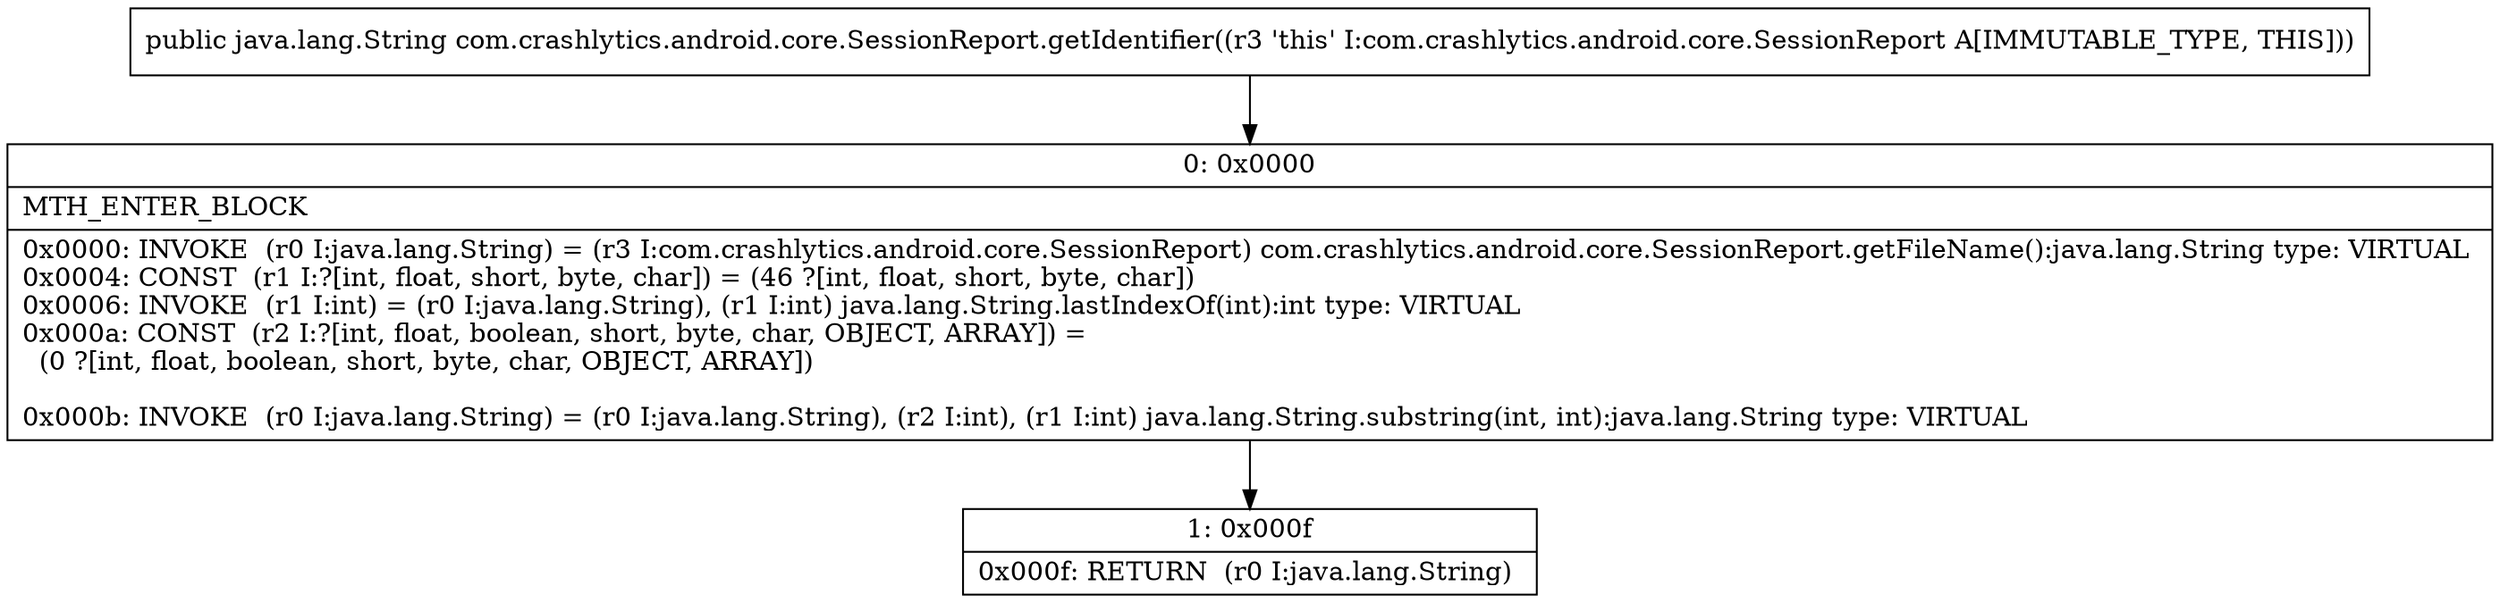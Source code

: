 digraph "CFG forcom.crashlytics.android.core.SessionReport.getIdentifier()Ljava\/lang\/String;" {
Node_0 [shape=record,label="{0\:\ 0x0000|MTH_ENTER_BLOCK\l|0x0000: INVOKE  (r0 I:java.lang.String) = (r3 I:com.crashlytics.android.core.SessionReport) com.crashlytics.android.core.SessionReport.getFileName():java.lang.String type: VIRTUAL \l0x0004: CONST  (r1 I:?[int, float, short, byte, char]) = (46 ?[int, float, short, byte, char]) \l0x0006: INVOKE  (r1 I:int) = (r0 I:java.lang.String), (r1 I:int) java.lang.String.lastIndexOf(int):int type: VIRTUAL \l0x000a: CONST  (r2 I:?[int, float, boolean, short, byte, char, OBJECT, ARRAY]) = \l  (0 ?[int, float, boolean, short, byte, char, OBJECT, ARRAY])\l \l0x000b: INVOKE  (r0 I:java.lang.String) = (r0 I:java.lang.String), (r2 I:int), (r1 I:int) java.lang.String.substring(int, int):java.lang.String type: VIRTUAL \l}"];
Node_1 [shape=record,label="{1\:\ 0x000f|0x000f: RETURN  (r0 I:java.lang.String) \l}"];
MethodNode[shape=record,label="{public java.lang.String com.crashlytics.android.core.SessionReport.getIdentifier((r3 'this' I:com.crashlytics.android.core.SessionReport A[IMMUTABLE_TYPE, THIS])) }"];
MethodNode -> Node_0;
Node_0 -> Node_1;
}

